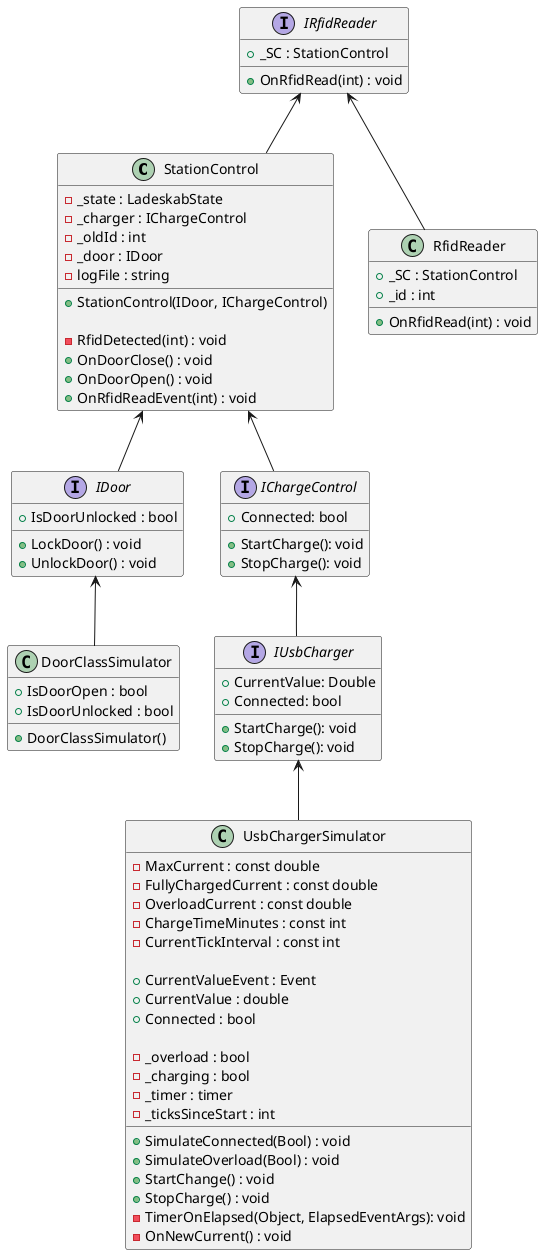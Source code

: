 @startuml

class StationControl
{
    - _state : LadeskabState 
    - _charger : IChargeControl
    - _oldId : int 
    - _door : IDoor 
    - logFile : string

    + StationControl(IDoor, IChargeControl) 

    - RfidDetected(int) : void
    + OnDoorClose() : void
    + OnDoorOpen() : void
    + OnRfidReadEvent(int) : void
}


/' Door '/

interface IDoor
{
    + IsDoorUnlocked : bool
    + LockDoor() : void
    + UnlockDoor() : void
}

class DoorClassSimulator 
{
    + IsDoorOpen : bool
    + IsDoorUnlocked : bool 
    + DoorClassSimulator()
}


IDoor <-- DoorClassSimulator
StationControl <-- IDoor

/' RFID READER '/

interface IRfidReader{

    + _SC : StationControl 
    + OnRfidRead(int) : void   
}

class RfidReader
{
    + _SC : StationControl 
    + _id : int

    + OnRfidRead(int) : void    
}

IRfidReader <-- StationControl
IRfidReader <-- RfidReader

/' USB Charger '/
class UsbChargerSimulator
{
    - MaxCurrent : const double
    - FullyChargedCurrent : const double
    - OverloadCurrent : const double
    - ChargeTimeMinutes : const int
    - CurrentTickInterval : const int

    + CurrentValueEvent : Event
    + CurrentValue : double
    + Connected : bool

    - _overload : bool
    - _charging : bool
    - _timer : timer
    - _ticksSinceStart : int

    + SimulateConnected(Bool) : void
    + SimulateOverload(Bool) : void
    + StartChange() : void 
    + StopCharge() : void  
    - TimerOnElapsed(Object, ElapsedEventArgs): void
    - OnNewCurrent() : void
}

interface IUsbCharger
{
    +CurrentValue: Double
    +Connected: bool
    +StartCharge(): void
    +StopCharge(): void
}
interface IChargeControl
{
    +Connected: bool
    +StartCharge(): void
    +StopCharge(): void
}


IUsbCharger <-- UsbChargerSimulator
IChargeControl <-- IUsbCharger
StationControl <-- IChargeControl

@enduml


